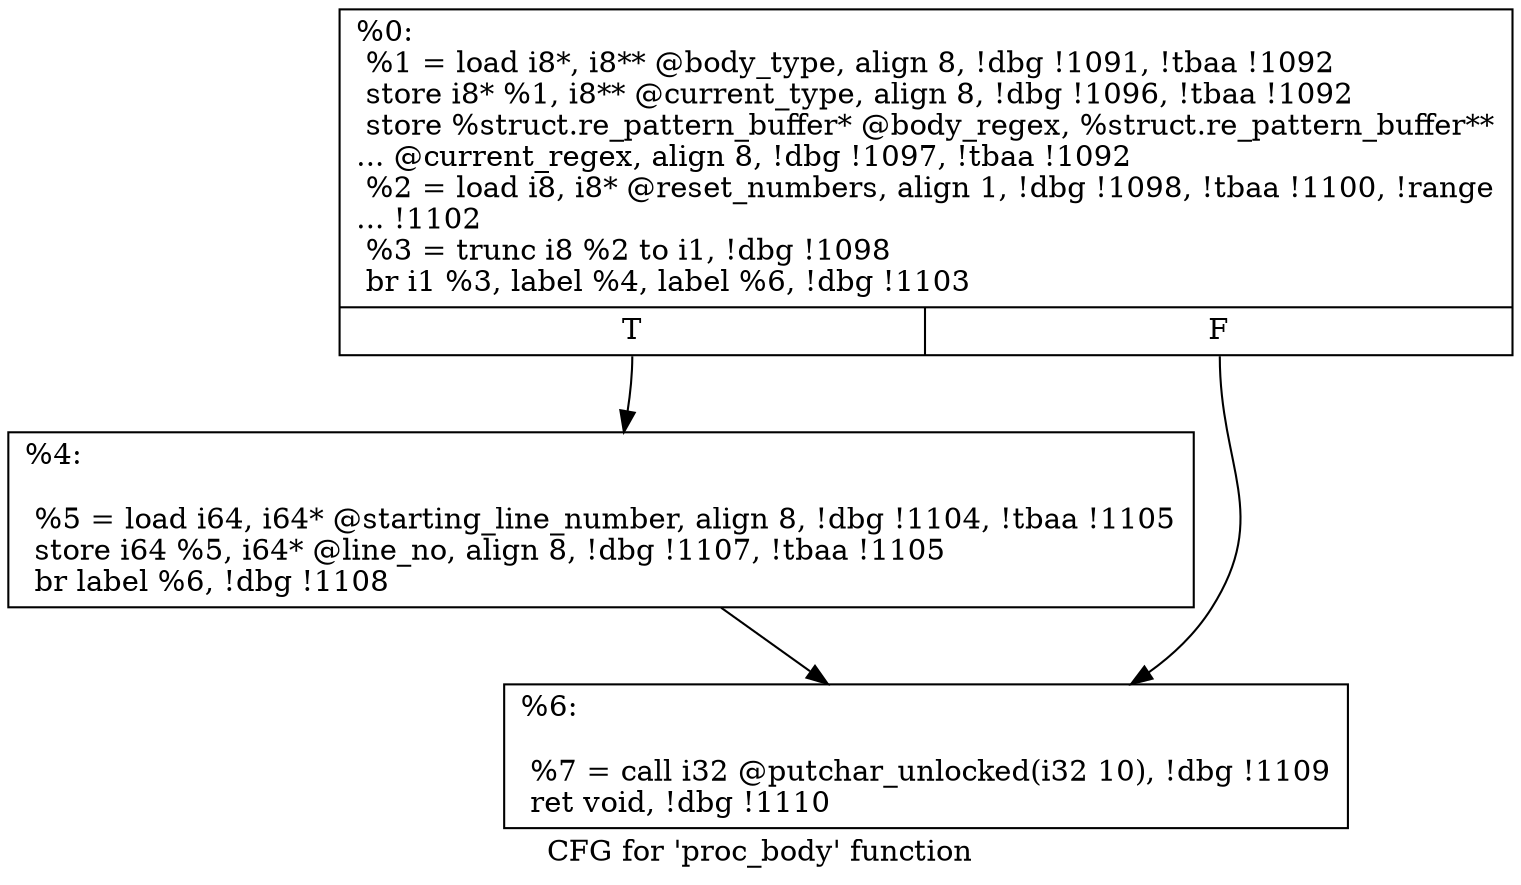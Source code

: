 digraph "CFG for 'proc_body' function" {
	label="CFG for 'proc_body' function";

	Node0x1ba3450 [shape=record,label="{%0:\l  %1 = load i8*, i8** @body_type, align 8, !dbg !1091, !tbaa !1092\l  store i8* %1, i8** @current_type, align 8, !dbg !1096, !tbaa !1092\l  store %struct.re_pattern_buffer* @body_regex, %struct.re_pattern_buffer**\l... @current_regex, align 8, !dbg !1097, !tbaa !1092\l  %2 = load i8, i8* @reset_numbers, align 1, !dbg !1098, !tbaa !1100, !range\l... !1102\l  %3 = trunc i8 %2 to i1, !dbg !1098\l  br i1 %3, label %4, label %6, !dbg !1103\l|{<s0>T|<s1>F}}"];
	Node0x1ba3450:s0 -> Node0x1bb9c00;
	Node0x1ba3450:s1 -> Node0x1bb9c50;
	Node0x1bb9c00 [shape=record,label="{%4:\l\l  %5 = load i64, i64* @starting_line_number, align 8, !dbg !1104, !tbaa !1105\l  store i64 %5, i64* @line_no, align 8, !dbg !1107, !tbaa !1105\l  br label %6, !dbg !1108\l}"];
	Node0x1bb9c00 -> Node0x1bb9c50;
	Node0x1bb9c50 [shape=record,label="{%6:\l\l  %7 = call i32 @putchar_unlocked(i32 10), !dbg !1109\l  ret void, !dbg !1110\l}"];
}
